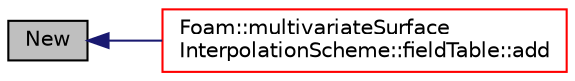 digraph "New"
{
  bgcolor="transparent";
  edge [fontname="Helvetica",fontsize="10",labelfontname="Helvetica",labelfontsize="10"];
  node [fontname="Helvetica",fontsize="10",shape=record];
  rankdir="LR";
  Node66 [label="New",height=0.2,width=0.4,color="black", fillcolor="grey75", style="filled", fontcolor="black"];
  Node66 -> Node67 [dir="back",color="midnightblue",fontsize="10",style="solid",fontname="Helvetica"];
  Node67 [label="Foam::multivariateSurface\lInterpolationScheme::fieldTable::add",height=0.2,width=0.4,color="red",URL="$a23949.html#aacc7219ba767f127a3ceb7f18043e63f"];
}

